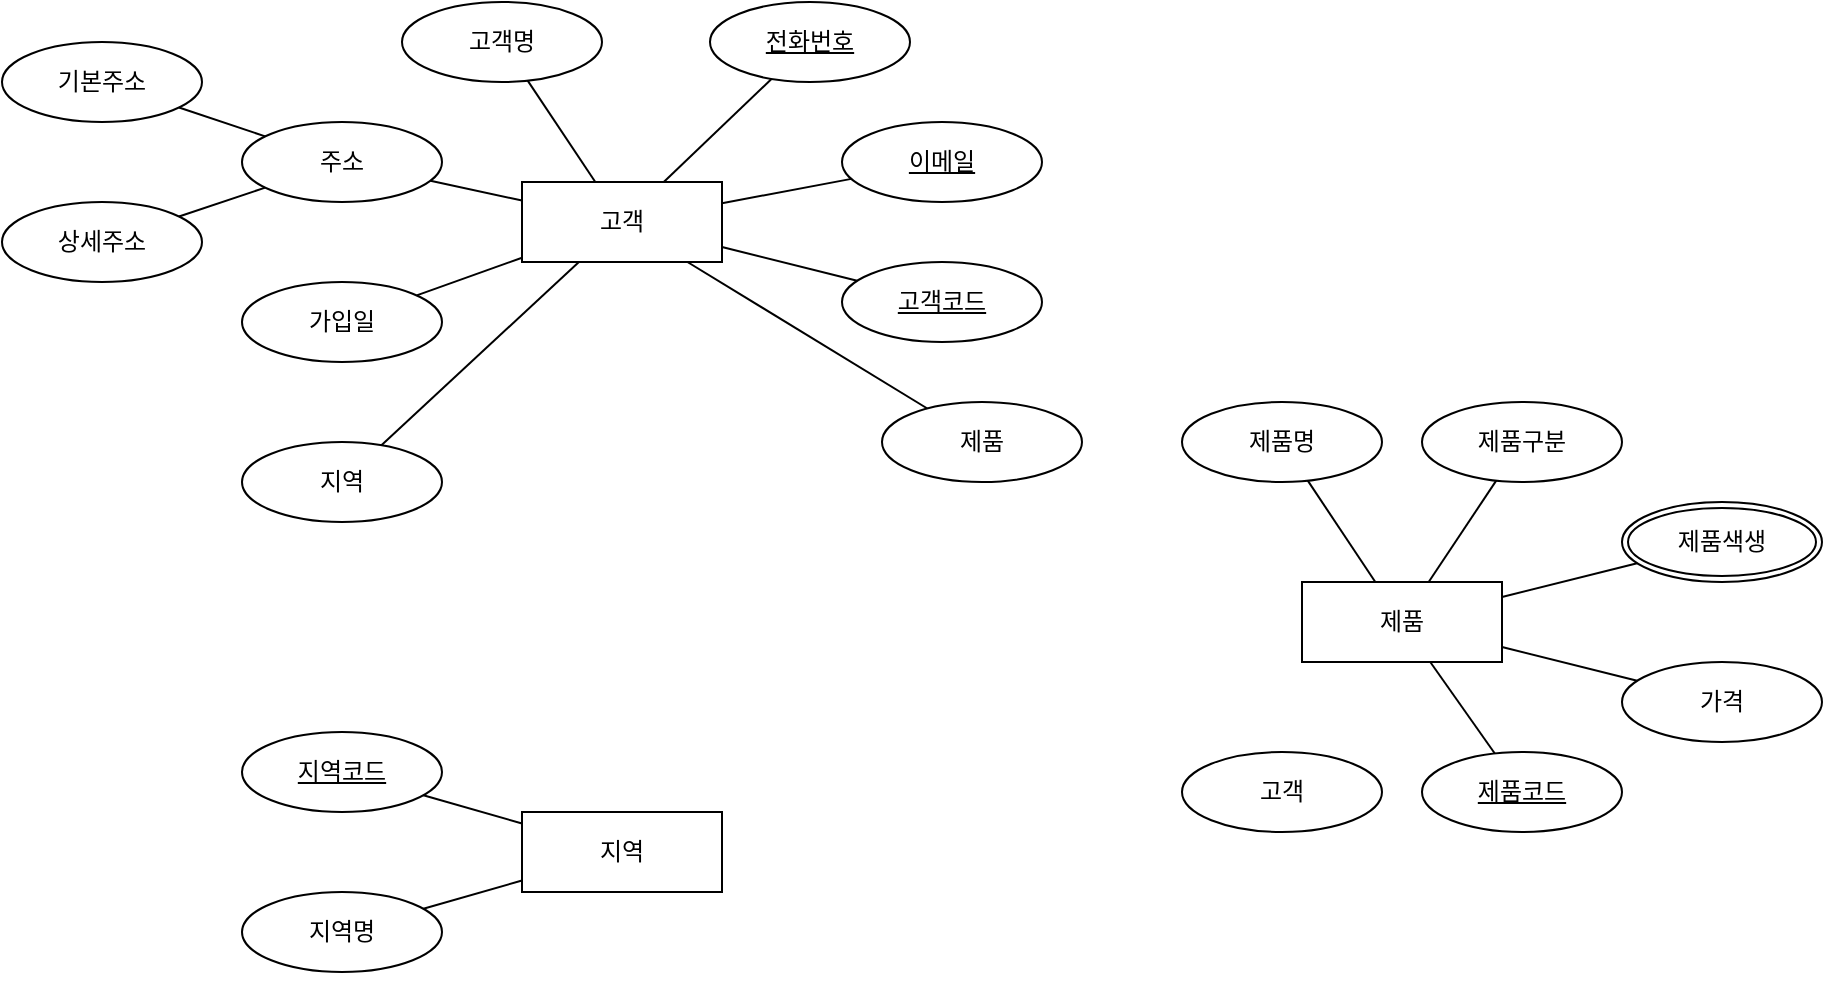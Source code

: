 <mxfile version="28.2.7">
  <diagram name="페이지-1" id="4dpibiQrphXVGG_1To1Z">
    <mxGraphModel dx="787" dy="1120" grid="1" gridSize="10" guides="1" tooltips="1" connect="1" arrows="1" fold="1" page="1" pageScale="1" pageWidth="827" pageHeight="1169" math="0" shadow="0">
      <root>
        <mxCell id="0" />
        <mxCell id="1" parent="0" />
        <mxCell id="Wu-X3HXLKaEp5Js9x2QL-1" value="고객" style="whiteSpace=wrap;html=1;align=center;" vertex="1" parent="1">
          <mxGeometry x="390" y="250" width="100" height="40" as="geometry" />
        </mxCell>
        <mxCell id="Wu-X3HXLKaEp5Js9x2QL-3" value="고객명" style="ellipse;whiteSpace=wrap;html=1;align=center;" vertex="1" parent="1">
          <mxGeometry x="330" y="160" width="100" height="40" as="geometry" />
        </mxCell>
        <mxCell id="Wu-X3HXLKaEp5Js9x2QL-4" value="" style="endArrow=none;html=1;rounded=0;" edge="1" parent="1" source="Wu-X3HXLKaEp5Js9x2QL-3" target="Wu-X3HXLKaEp5Js9x2QL-1">
          <mxGeometry relative="1" as="geometry">
            <mxPoint x="350" y="300" as="sourcePoint" />
            <mxPoint x="510" y="300" as="targetPoint" />
          </mxGeometry>
        </mxCell>
        <mxCell id="Wu-X3HXLKaEp5Js9x2QL-6" value="전화번호" style="ellipse;whiteSpace=wrap;html=1;align=center;fontStyle=4;" vertex="1" parent="1">
          <mxGeometry x="484" y="160" width="100" height="40" as="geometry" />
        </mxCell>
        <mxCell id="Wu-X3HXLKaEp5Js9x2QL-7" value="" style="endArrow=none;html=1;rounded=0;" edge="1" parent="1" source="Wu-X3HXLKaEp5Js9x2QL-6" target="Wu-X3HXLKaEp5Js9x2QL-1">
          <mxGeometry relative="1" as="geometry">
            <mxPoint x="400" y="220" as="sourcePoint" />
            <mxPoint x="460" y="270" as="targetPoint" />
          </mxGeometry>
        </mxCell>
        <mxCell id="Wu-X3HXLKaEp5Js9x2QL-8" value="이메일" style="ellipse;whiteSpace=wrap;html=1;align=center;fontStyle=4;" vertex="1" parent="1">
          <mxGeometry x="550" y="220" width="100" height="40" as="geometry" />
        </mxCell>
        <mxCell id="Wu-X3HXLKaEp5Js9x2QL-9" value="" style="endArrow=none;html=1;rounded=0;" edge="1" parent="1" source="Wu-X3HXLKaEp5Js9x2QL-8" target="Wu-X3HXLKaEp5Js9x2QL-1">
          <mxGeometry relative="1" as="geometry">
            <mxPoint x="564" y="220" as="sourcePoint" />
            <mxPoint x="470" y="270" as="targetPoint" />
          </mxGeometry>
        </mxCell>
        <mxCell id="Wu-X3HXLKaEp5Js9x2QL-10" value="고객코드" style="ellipse;whiteSpace=wrap;html=1;align=center;fontStyle=4;" vertex="1" parent="1">
          <mxGeometry x="550" y="290" width="100" height="40" as="geometry" />
        </mxCell>
        <mxCell id="Wu-X3HXLKaEp5Js9x2QL-11" value="" style="endArrow=none;html=1;rounded=0;" edge="1" parent="1" source="Wu-X3HXLKaEp5Js9x2QL-10" target="Wu-X3HXLKaEp5Js9x2QL-1">
          <mxGeometry relative="1" as="geometry">
            <mxPoint x="570" y="290" as="sourcePoint" />
            <mxPoint x="510" y="320" as="targetPoint" />
          </mxGeometry>
        </mxCell>
        <mxCell id="Wu-X3HXLKaEp5Js9x2QL-12" value="주소" style="ellipse;whiteSpace=wrap;html=1;align=center;" vertex="1" parent="1">
          <mxGeometry x="250" y="220" width="100" height="40" as="geometry" />
        </mxCell>
        <mxCell id="Wu-X3HXLKaEp5Js9x2QL-13" value="기본주소" style="ellipse;whiteSpace=wrap;html=1;align=center;" vertex="1" parent="1">
          <mxGeometry x="130" y="180" width="100" height="40" as="geometry" />
        </mxCell>
        <mxCell id="Wu-X3HXLKaEp5Js9x2QL-15" value="상세주소" style="ellipse;whiteSpace=wrap;html=1;align=center;fontStyle=0" vertex="1" parent="1">
          <mxGeometry x="130" y="260" width="100" height="40" as="geometry" />
        </mxCell>
        <mxCell id="Wu-X3HXLKaEp5Js9x2QL-17" value="" style="endArrow=none;html=1;rounded=0;" edge="1" parent="1" source="Wu-X3HXLKaEp5Js9x2QL-12" target="Wu-X3HXLKaEp5Js9x2QL-1">
          <mxGeometry relative="1" as="geometry">
            <mxPoint x="420" y="210" as="sourcePoint" />
            <mxPoint x="454" y="261" as="targetPoint" />
          </mxGeometry>
        </mxCell>
        <mxCell id="Wu-X3HXLKaEp5Js9x2QL-18" value="" style="endArrow=none;html=1;rounded=0;" edge="1" parent="1" source="Wu-X3HXLKaEp5Js9x2QL-13" target="Wu-X3HXLKaEp5Js9x2QL-12">
          <mxGeometry relative="1" as="geometry">
            <mxPoint x="360" y="250" as="sourcePoint" />
            <mxPoint x="406" y="260" as="targetPoint" />
          </mxGeometry>
        </mxCell>
        <mxCell id="Wu-X3HXLKaEp5Js9x2QL-19" value="" style="endArrow=none;html=1;rounded=0;" edge="1" parent="1" source="Wu-X3HXLKaEp5Js9x2QL-15" target="Wu-X3HXLKaEp5Js9x2QL-12">
          <mxGeometry relative="1" as="geometry">
            <mxPoint x="320" y="250" as="sourcePoint" />
            <mxPoint x="363" y="264" as="targetPoint" />
          </mxGeometry>
        </mxCell>
        <mxCell id="Wu-X3HXLKaEp5Js9x2QL-20" value="가입일" style="ellipse;whiteSpace=wrap;html=1;align=center;" vertex="1" parent="1">
          <mxGeometry x="250" y="300" width="100" height="40" as="geometry" />
        </mxCell>
        <mxCell id="Wu-X3HXLKaEp5Js9x2QL-21" value="" style="endArrow=none;html=1;rounded=0;" edge="1" parent="1" source="Wu-X3HXLKaEp5Js9x2QL-20" target="Wu-X3HXLKaEp5Js9x2QL-1">
          <mxGeometry relative="1" as="geometry">
            <mxPoint x="370" y="250" as="sourcePoint" />
            <mxPoint x="416" y="260" as="targetPoint" />
          </mxGeometry>
        </mxCell>
        <mxCell id="Wu-X3HXLKaEp5Js9x2QL-22" value="지역" style="ellipse;whiteSpace=wrap;html=1;align=center;" vertex="1" parent="1">
          <mxGeometry x="250" y="380" width="100" height="40" as="geometry" />
        </mxCell>
        <mxCell id="Wu-X3HXLKaEp5Js9x2QL-23" value="" style="endArrow=none;html=1;rounded=0;" edge="1" parent="1" source="Wu-X3HXLKaEp5Js9x2QL-22" target="Wu-X3HXLKaEp5Js9x2QL-1">
          <mxGeometry relative="1" as="geometry">
            <mxPoint x="350" y="319" as="sourcePoint" />
            <mxPoint x="403" y="300" as="targetPoint" />
          </mxGeometry>
        </mxCell>
        <mxCell id="Wu-X3HXLKaEp5Js9x2QL-24" value="지역" style="whiteSpace=wrap;html=1;align=center;" vertex="1" parent="1">
          <mxGeometry x="390" y="565" width="100" height="40" as="geometry" />
        </mxCell>
        <mxCell id="Wu-X3HXLKaEp5Js9x2QL-25" value="지역명" style="ellipse;whiteSpace=wrap;html=1;align=center;" vertex="1" parent="1">
          <mxGeometry x="250" y="605" width="100" height="40" as="geometry" />
        </mxCell>
        <mxCell id="Wu-X3HXLKaEp5Js9x2QL-26" value="지역코드" style="ellipse;whiteSpace=wrap;html=1;align=center;fontStyle=4;" vertex="1" parent="1">
          <mxGeometry x="250" y="525" width="100" height="40" as="geometry" />
        </mxCell>
        <mxCell id="Wu-X3HXLKaEp5Js9x2QL-27" value="" style="endArrow=none;html=1;rounded=0;" edge="1" parent="1" source="Wu-X3HXLKaEp5Js9x2QL-24" target="Wu-X3HXLKaEp5Js9x2QL-25">
          <mxGeometry relative="1" as="geometry">
            <mxPoint x="430" y="570" as="sourcePoint" />
            <mxPoint x="468" y="500" as="targetPoint" />
          </mxGeometry>
        </mxCell>
        <mxCell id="Wu-X3HXLKaEp5Js9x2QL-28" value="" style="endArrow=none;html=1;rounded=0;" edge="1" parent="1" source="Wu-X3HXLKaEp5Js9x2QL-24" target="Wu-X3HXLKaEp5Js9x2QL-26">
          <mxGeometry relative="1" as="geometry">
            <mxPoint x="499" y="526" as="sourcePoint" />
            <mxPoint x="470" y="490" as="targetPoint" />
          </mxGeometry>
        </mxCell>
        <mxCell id="Wu-X3HXLKaEp5Js9x2QL-29" value="제품" style="whiteSpace=wrap;html=1;align=center;" vertex="1" parent="1">
          <mxGeometry x="780" y="450" width="100" height="40" as="geometry" />
        </mxCell>
        <mxCell id="Wu-X3HXLKaEp5Js9x2QL-30" value="제품코드" style="ellipse;whiteSpace=wrap;html=1;align=center;fontStyle=4;" vertex="1" parent="1">
          <mxGeometry x="840" y="535" width="100" height="40" as="geometry" />
        </mxCell>
        <mxCell id="Wu-X3HXLKaEp5Js9x2QL-32" value="제품명" style="ellipse;whiteSpace=wrap;html=1;align=center;" vertex="1" parent="1">
          <mxGeometry x="720" y="360" width="100" height="40" as="geometry" />
        </mxCell>
        <mxCell id="Wu-X3HXLKaEp5Js9x2QL-33" value="제품구분" style="ellipse;whiteSpace=wrap;html=1;align=center;" vertex="1" parent="1">
          <mxGeometry x="840" y="360" width="100" height="40" as="geometry" />
        </mxCell>
        <mxCell id="Wu-X3HXLKaEp5Js9x2QL-35" value="제품색생" style="ellipse;shape=doubleEllipse;margin=3;whiteSpace=wrap;html=1;align=center;" vertex="1" parent="1">
          <mxGeometry x="940" y="410" width="100" height="40" as="geometry" />
        </mxCell>
        <mxCell id="Wu-X3HXLKaEp5Js9x2QL-36" value="가격" style="ellipse;whiteSpace=wrap;html=1;align=center;" vertex="1" parent="1">
          <mxGeometry x="940" y="490" width="100" height="40" as="geometry" />
        </mxCell>
        <mxCell id="Wu-X3HXLKaEp5Js9x2QL-37" value="" style="endArrow=none;html=1;rounded=0;fontStyle=1" edge="1" parent="1" source="Wu-X3HXLKaEp5Js9x2QL-29" target="Wu-X3HXLKaEp5Js9x2QL-30">
          <mxGeometry relative="1" as="geometry">
            <mxPoint x="803" y="206" as="sourcePoint" />
            <mxPoint x="760" y="200" as="targetPoint" />
          </mxGeometry>
        </mxCell>
        <mxCell id="Wu-X3HXLKaEp5Js9x2QL-38" value="" style="endArrow=none;html=1;rounded=0;" edge="1" parent="1" source="Wu-X3HXLKaEp5Js9x2QL-29" target="Wu-X3HXLKaEp5Js9x2QL-32">
          <mxGeometry relative="1" as="geometry">
            <mxPoint x="813" y="406" as="sourcePoint" />
            <mxPoint x="770" y="400" as="targetPoint" />
          </mxGeometry>
        </mxCell>
        <mxCell id="Wu-X3HXLKaEp5Js9x2QL-39" value="" style="endArrow=none;html=1;rounded=0;" edge="1" parent="1" source="Wu-X3HXLKaEp5Js9x2QL-29" target="Wu-X3HXLKaEp5Js9x2QL-33">
          <mxGeometry relative="1" as="geometry">
            <mxPoint x="853" y="456" as="sourcePoint" />
            <mxPoint x="810" y="450" as="targetPoint" />
          </mxGeometry>
        </mxCell>
        <mxCell id="Wu-X3HXLKaEp5Js9x2QL-40" value="" style="endArrow=none;html=1;rounded=0;" edge="1" parent="1" source="Wu-X3HXLKaEp5Js9x2QL-35" target="Wu-X3HXLKaEp5Js9x2QL-29">
          <mxGeometry relative="1" as="geometry">
            <mxPoint x="963" y="606" as="sourcePoint" />
            <mxPoint x="920" y="600" as="targetPoint" />
          </mxGeometry>
        </mxCell>
        <mxCell id="Wu-X3HXLKaEp5Js9x2QL-41" value="" style="endArrow=none;html=1;rounded=0;" edge="1" parent="1" source="Wu-X3HXLKaEp5Js9x2QL-36" target="Wu-X3HXLKaEp5Js9x2QL-29">
          <mxGeometry relative="1" as="geometry">
            <mxPoint x="1013" y="426" as="sourcePoint" />
            <mxPoint x="970" y="420" as="targetPoint" />
          </mxGeometry>
        </mxCell>
        <mxCell id="Wu-X3HXLKaEp5Js9x2QL-42" style="edgeStyle=orthogonalEdgeStyle;rounded=0;orthogonalLoop=1;jettySize=auto;html=1;exitX=0.5;exitY=1;exitDx=0;exitDy=0;" edge="1" parent="1" source="Wu-X3HXLKaEp5Js9x2QL-25" target="Wu-X3HXLKaEp5Js9x2QL-25">
          <mxGeometry relative="1" as="geometry" />
        </mxCell>
        <mxCell id="Wu-X3HXLKaEp5Js9x2QL-43" value="제품" style="ellipse;whiteSpace=wrap;html=1;align=center;" vertex="1" parent="1">
          <mxGeometry x="570" y="360" width="100" height="40" as="geometry" />
        </mxCell>
        <mxCell id="Wu-X3HXLKaEp5Js9x2QL-44" value="" style="endArrow=none;html=1;rounded=0;" edge="1" parent="1" source="Wu-X3HXLKaEp5Js9x2QL-43" target="Wu-X3HXLKaEp5Js9x2QL-1">
          <mxGeometry relative="1" as="geometry">
            <mxPoint x="597" y="306" as="sourcePoint" />
            <mxPoint x="530" y="290" as="targetPoint" />
          </mxGeometry>
        </mxCell>
        <mxCell id="Wu-X3HXLKaEp5Js9x2QL-45" value="고객" style="ellipse;whiteSpace=wrap;html=1;align=center;" vertex="1" parent="1">
          <mxGeometry x="720" y="535" width="100" height="40" as="geometry" />
        </mxCell>
      </root>
    </mxGraphModel>
  </diagram>
</mxfile>
